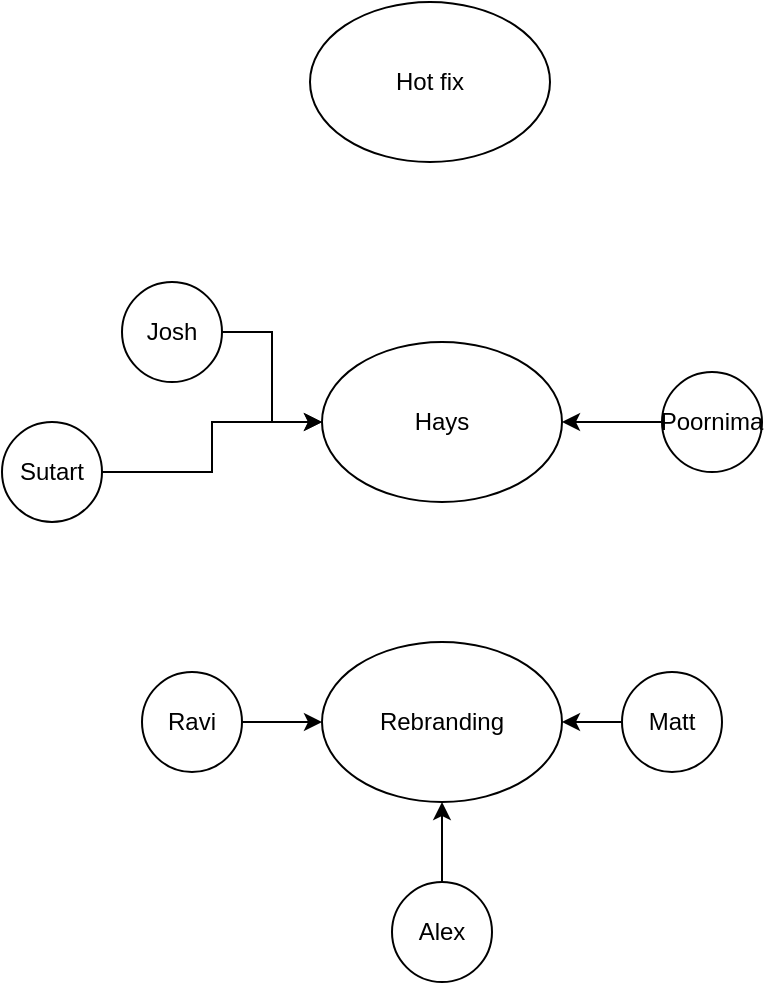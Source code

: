 <mxfile version="21.1.1" type="github">
  <diagram name="Page-1" id="CLfAcVKPEiOzKYexaF_U">
    <mxGraphModel dx="1434" dy="796" grid="1" gridSize="10" guides="1" tooltips="1" connect="1" arrows="1" fold="1" page="1" pageScale="1" pageWidth="827" pageHeight="1169" math="0" shadow="0">
      <root>
        <mxCell id="0" />
        <mxCell id="1" parent="0" />
        <mxCell id="rHajH1cTKnnIjcCZE3Sf-1" value="Hays" style="ellipse;whiteSpace=wrap;html=1;" vertex="1" parent="1">
          <mxGeometry x="360" y="300" width="120" height="80" as="geometry" />
        </mxCell>
        <mxCell id="rHajH1cTKnnIjcCZE3Sf-2" value="Rebranding" style="ellipse;whiteSpace=wrap;html=1;" vertex="1" parent="1">
          <mxGeometry x="360" y="450" width="120" height="80" as="geometry" />
        </mxCell>
        <mxCell id="rHajH1cTKnnIjcCZE3Sf-3" value="Hot fix" style="ellipse;whiteSpace=wrap;html=1;" vertex="1" parent="1">
          <mxGeometry x="354" y="130" width="120" height="80" as="geometry" />
        </mxCell>
        <mxCell id="rHajH1cTKnnIjcCZE3Sf-12" value="" style="edgeStyle=orthogonalEdgeStyle;rounded=0;orthogonalLoop=1;jettySize=auto;html=1;" edge="1" parent="1" source="rHajH1cTKnnIjcCZE3Sf-4" target="rHajH1cTKnnIjcCZE3Sf-2">
          <mxGeometry relative="1" as="geometry" />
        </mxCell>
        <mxCell id="rHajH1cTKnnIjcCZE3Sf-4" value="Matt" style="ellipse;whiteSpace=wrap;html=1;" vertex="1" parent="1">
          <mxGeometry x="510" y="465" width="50" height="50" as="geometry" />
        </mxCell>
        <mxCell id="rHajH1cTKnnIjcCZE3Sf-9" value="" style="edgeStyle=orthogonalEdgeStyle;rounded=0;orthogonalLoop=1;jettySize=auto;html=1;" edge="1" parent="1" source="rHajH1cTKnnIjcCZE3Sf-5" target="rHajH1cTKnnIjcCZE3Sf-2">
          <mxGeometry relative="1" as="geometry" />
        </mxCell>
        <mxCell id="rHajH1cTKnnIjcCZE3Sf-5" value="Alex" style="ellipse;whiteSpace=wrap;html=1;aspect=fixed;" vertex="1" parent="1">
          <mxGeometry x="395" y="570" width="50" height="50" as="geometry" />
        </mxCell>
        <mxCell id="rHajH1cTKnnIjcCZE3Sf-8" value="" style="edgeStyle=orthogonalEdgeStyle;rounded=0;orthogonalLoop=1;jettySize=auto;html=1;" edge="1" parent="1" source="rHajH1cTKnnIjcCZE3Sf-6" target="rHajH1cTKnnIjcCZE3Sf-2">
          <mxGeometry relative="1" as="geometry" />
        </mxCell>
        <mxCell id="rHajH1cTKnnIjcCZE3Sf-6" value="Ravi" style="ellipse;whiteSpace=wrap;html=1;aspect=fixed;" vertex="1" parent="1">
          <mxGeometry x="270" y="465" width="50" height="50" as="geometry" />
        </mxCell>
        <mxCell id="rHajH1cTKnnIjcCZE3Sf-18" value="" style="edgeStyle=orthogonalEdgeStyle;rounded=0;orthogonalLoop=1;jettySize=auto;html=1;" edge="1" parent="1" source="rHajH1cTKnnIjcCZE3Sf-13" target="rHajH1cTKnnIjcCZE3Sf-1">
          <mxGeometry relative="1" as="geometry" />
        </mxCell>
        <mxCell id="rHajH1cTKnnIjcCZE3Sf-13" value="Poornima" style="ellipse;whiteSpace=wrap;html=1;aspect=fixed;" vertex="1" parent="1">
          <mxGeometry x="530" y="315" width="50" height="50" as="geometry" />
        </mxCell>
        <mxCell id="rHajH1cTKnnIjcCZE3Sf-16" value="" style="edgeStyle=orthogonalEdgeStyle;rounded=0;orthogonalLoop=1;jettySize=auto;html=1;" edge="1" parent="1" source="rHajH1cTKnnIjcCZE3Sf-14" target="rHajH1cTKnnIjcCZE3Sf-1">
          <mxGeometry relative="1" as="geometry" />
        </mxCell>
        <mxCell id="rHajH1cTKnnIjcCZE3Sf-14" value="Josh" style="ellipse;whiteSpace=wrap;html=1;aspect=fixed;" vertex="1" parent="1">
          <mxGeometry x="260" y="270" width="50" height="50" as="geometry" />
        </mxCell>
        <mxCell id="rHajH1cTKnnIjcCZE3Sf-17" value="" style="edgeStyle=orthogonalEdgeStyle;rounded=0;orthogonalLoop=1;jettySize=auto;html=1;" edge="1" parent="1" source="rHajH1cTKnnIjcCZE3Sf-15" target="rHajH1cTKnnIjcCZE3Sf-1">
          <mxGeometry relative="1" as="geometry" />
        </mxCell>
        <mxCell id="rHajH1cTKnnIjcCZE3Sf-15" value="Sutart" style="ellipse;whiteSpace=wrap;html=1;aspect=fixed;" vertex="1" parent="1">
          <mxGeometry x="200" y="340" width="50" height="50" as="geometry" />
        </mxCell>
      </root>
    </mxGraphModel>
  </diagram>
</mxfile>
